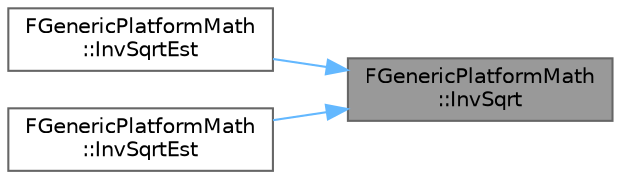 digraph "FGenericPlatformMath::InvSqrt"
{
 // INTERACTIVE_SVG=YES
 // LATEX_PDF_SIZE
  bgcolor="transparent";
  edge [fontname=Helvetica,fontsize=10,labelfontname=Helvetica,labelfontsize=10];
  node [fontname=Helvetica,fontsize=10,shape=box,height=0.2,width=0.4];
  rankdir="RL";
  Node1 [id="Node000001",label="FGenericPlatformMath\l::InvSqrt",height=0.2,width=0.4,color="gray40", fillcolor="grey60", style="filled", fontcolor="black",tooltip="Computes a fully accurate inverse square root."];
  Node1 -> Node2 [id="edge1_Node000001_Node000002",dir="back",color="steelblue1",style="solid",tooltip=" "];
  Node2 [id="Node000002",label="FGenericPlatformMath\l::InvSqrtEst",height=0.2,width=0.4,color="grey40", fillcolor="white", style="filled",URL="$dd/d7b/structFGenericPlatformMath.html#a6f6da77fe01e04a3fac608b48777697b",tooltip=" "];
  Node1 -> Node3 [id="edge2_Node000001_Node000003",dir="back",color="steelblue1",style="solid",tooltip=" "];
  Node3 [id="Node000003",label="FGenericPlatformMath\l::InvSqrtEst",height=0.2,width=0.4,color="grey40", fillcolor="white", style="filled",URL="$dd/d7b/structFGenericPlatformMath.html#a1633b71c4ee23eb6dd4b26786a8867cc",tooltip="Computes a faster but less accurate inverse square root."];
}
